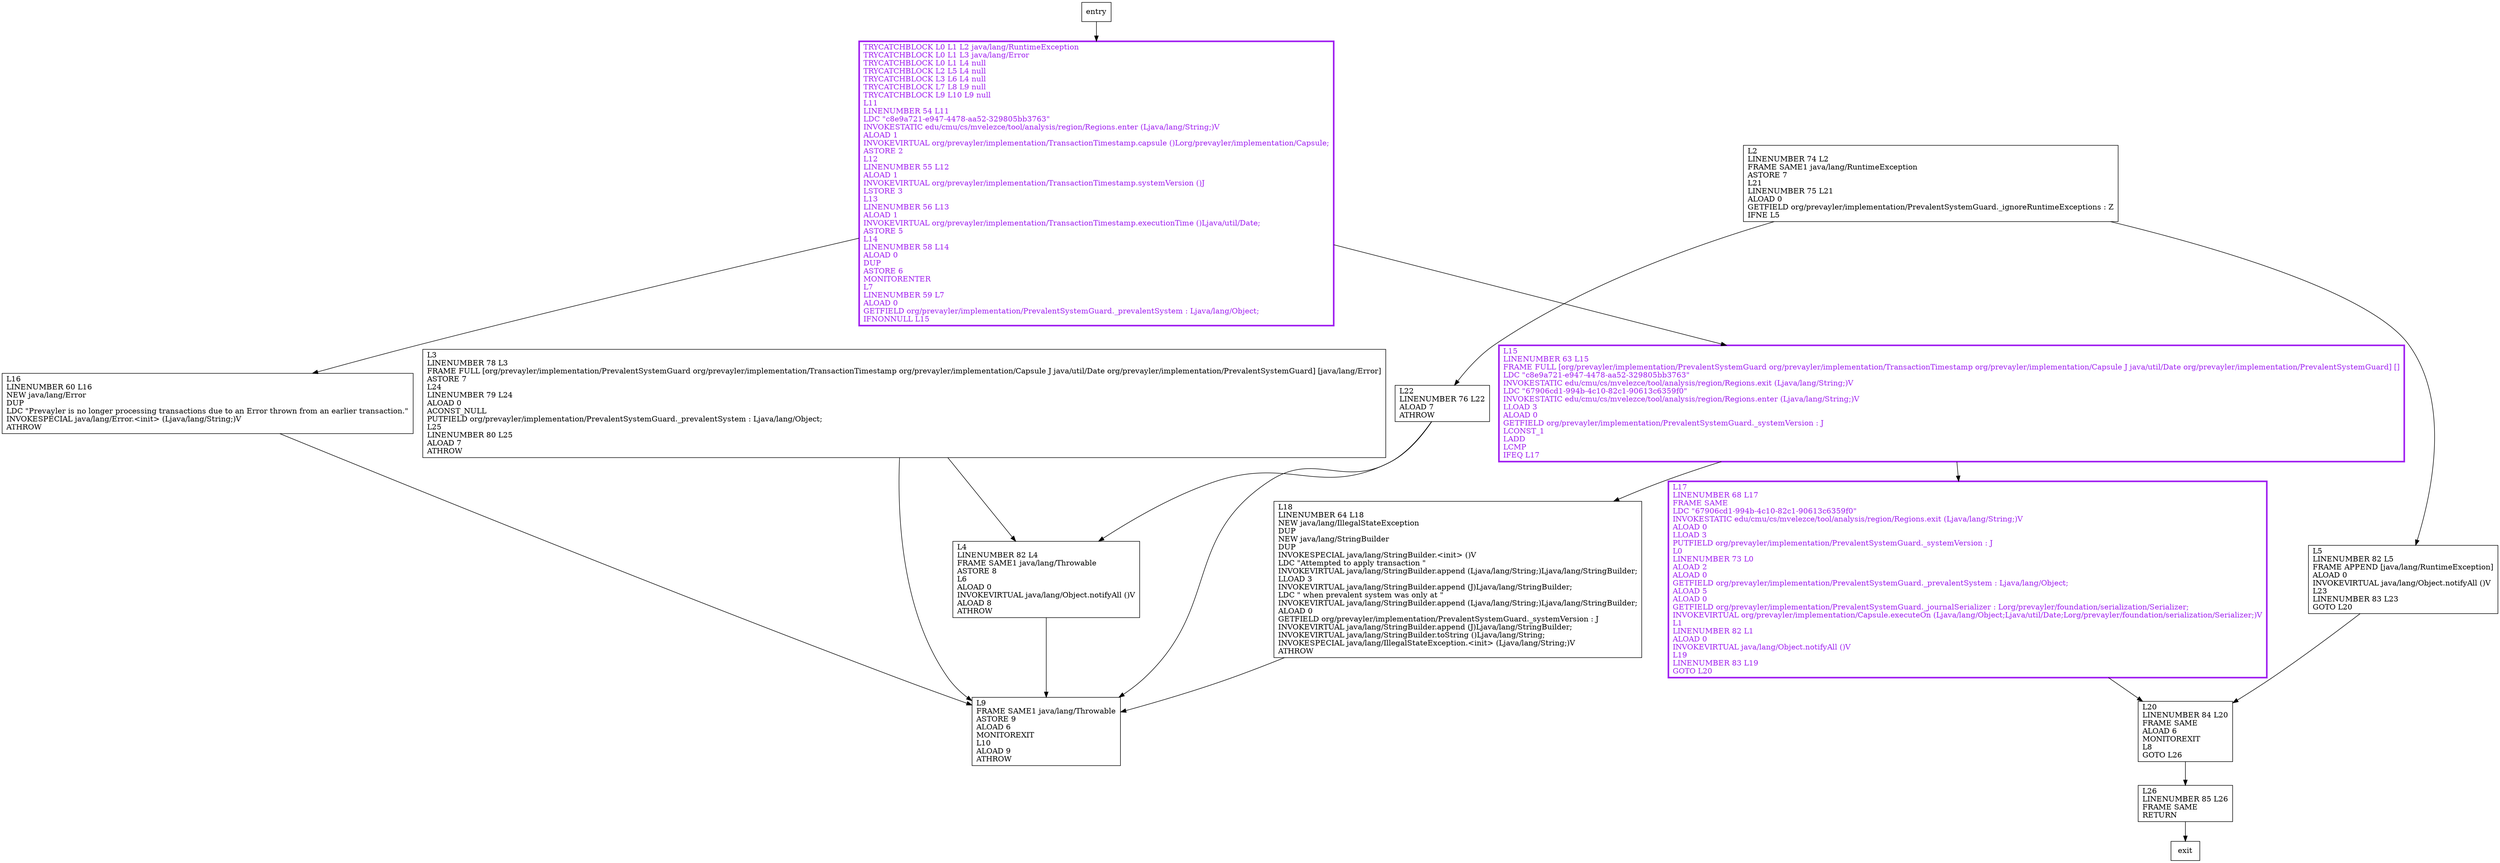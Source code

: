digraph receive {
node [shape=record];
1133886531 [label="L3\lLINENUMBER 78 L3\lFRAME FULL [org/prevayler/implementation/PrevalentSystemGuard org/prevayler/implementation/TransactionTimestamp org/prevayler/implementation/Capsule J java/util/Date org/prevayler/implementation/PrevalentSystemGuard] [java/lang/Error]\lASTORE 7\lL24\lLINENUMBER 79 L24\lALOAD 0\lACONST_NULL\lPUTFIELD org/prevayler/implementation/PrevalentSystemGuard._prevalentSystem : Ljava/lang/Object;\lL25\lLINENUMBER 80 L25\lALOAD 7\lATHROW\l"];
2022835295 [label="L15\lLINENUMBER 63 L15\lFRAME FULL [org/prevayler/implementation/PrevalentSystemGuard org/prevayler/implementation/TransactionTimestamp org/prevayler/implementation/Capsule J java/util/Date org/prevayler/implementation/PrevalentSystemGuard] []\lLDC \"c8e9a721-e947-4478-aa52-329805bb3763\"\lINVOKESTATIC edu/cmu/cs/mvelezce/tool/analysis/region/Regions.exit (Ljava/lang/String;)V\lLDC \"67906cd1-994b-4c10-82c1-90613c6359f0\"\lINVOKESTATIC edu/cmu/cs/mvelezce/tool/analysis/region/Regions.enter (Ljava/lang/String;)V\lLLOAD 3\lALOAD 0\lGETFIELD org/prevayler/implementation/PrevalentSystemGuard._systemVersion : J\lLCONST_1\lLADD\lLCMP\lIFEQ L17\l"];
1753268331 [label="TRYCATCHBLOCK L0 L1 L2 java/lang/RuntimeException\lTRYCATCHBLOCK L0 L1 L3 java/lang/Error\lTRYCATCHBLOCK L0 L1 L4 null\lTRYCATCHBLOCK L2 L5 L4 null\lTRYCATCHBLOCK L3 L6 L4 null\lTRYCATCHBLOCK L7 L8 L9 null\lTRYCATCHBLOCK L9 L10 L9 null\lL11\lLINENUMBER 54 L11\lLDC \"c8e9a721-e947-4478-aa52-329805bb3763\"\lINVOKESTATIC edu/cmu/cs/mvelezce/tool/analysis/region/Regions.enter (Ljava/lang/String;)V\lALOAD 1\lINVOKEVIRTUAL org/prevayler/implementation/TransactionTimestamp.capsule ()Lorg/prevayler/implementation/Capsule;\lASTORE 2\lL12\lLINENUMBER 55 L12\lALOAD 1\lINVOKEVIRTUAL org/prevayler/implementation/TransactionTimestamp.systemVersion ()J\lLSTORE 3\lL13\lLINENUMBER 56 L13\lALOAD 1\lINVOKEVIRTUAL org/prevayler/implementation/TransactionTimestamp.executionTime ()Ljava/util/Date;\lASTORE 5\lL14\lLINENUMBER 58 L14\lALOAD 0\lDUP\lASTORE 6\lMONITORENTER\lL7\lLINENUMBER 59 L7\lALOAD 0\lGETFIELD org/prevayler/implementation/PrevalentSystemGuard._prevalentSystem : Ljava/lang/Object;\lIFNONNULL L15\l"];
845801360 [label="L18\lLINENUMBER 64 L18\lNEW java/lang/IllegalStateException\lDUP\lNEW java/lang/StringBuilder\lDUP\lINVOKESPECIAL java/lang/StringBuilder.\<init\> ()V\lLDC \"Attempted to apply transaction \"\lINVOKEVIRTUAL java/lang/StringBuilder.append (Ljava/lang/String;)Ljava/lang/StringBuilder;\lLLOAD 3\lINVOKEVIRTUAL java/lang/StringBuilder.append (J)Ljava/lang/StringBuilder;\lLDC \" when prevalent system was only at \"\lINVOKEVIRTUAL java/lang/StringBuilder.append (Ljava/lang/String;)Ljava/lang/StringBuilder;\lALOAD 0\lGETFIELD org/prevayler/implementation/PrevalentSystemGuard._systemVersion : J\lINVOKEVIRTUAL java/lang/StringBuilder.append (J)Ljava/lang/StringBuilder;\lINVOKEVIRTUAL java/lang/StringBuilder.toString ()Ljava/lang/String;\lINVOKESPECIAL java/lang/IllegalStateException.\<init\> (Ljava/lang/String;)V\lATHROW\l"];
327929859 [label="L2\lLINENUMBER 74 L2\lFRAME SAME1 java/lang/RuntimeException\lASTORE 7\lL21\lLINENUMBER 75 L21\lALOAD 0\lGETFIELD org/prevayler/implementation/PrevalentSystemGuard._ignoreRuntimeExceptions : Z\lIFNE L5\l"];
805838836 [label="L16\lLINENUMBER 60 L16\lNEW java/lang/Error\lDUP\lLDC \"Prevayler is no longer processing transactions due to an Error thrown from an earlier transaction.\"\lINVOKESPECIAL java/lang/Error.\<init\> (Ljava/lang/String;)V\lATHROW\l"];
886877453 [label="L9\lFRAME SAME1 java/lang/Throwable\lASTORE 9\lALOAD 6\lMONITOREXIT\lL10\lALOAD 9\lATHROW\l"];
1122941334 [label="L20\lLINENUMBER 84 L20\lFRAME SAME\lALOAD 6\lMONITOREXIT\lL8\lGOTO L26\l"];
1156479119 [label="L5\lLINENUMBER 82 L5\lFRAME APPEND [java/lang/RuntimeException]\lALOAD 0\lINVOKEVIRTUAL java/lang/Object.notifyAll ()V\lL23\lLINENUMBER 83 L23\lGOTO L20\l"];
1521594469 [label="L17\lLINENUMBER 68 L17\lFRAME SAME\lLDC \"67906cd1-994b-4c10-82c1-90613c6359f0\"\lINVOKESTATIC edu/cmu/cs/mvelezce/tool/analysis/region/Regions.exit (Ljava/lang/String;)V\lALOAD 0\lLLOAD 3\lPUTFIELD org/prevayler/implementation/PrevalentSystemGuard._systemVersion : J\lL0\lLINENUMBER 73 L0\lALOAD 2\lALOAD 0\lGETFIELD org/prevayler/implementation/PrevalentSystemGuard._prevalentSystem : Ljava/lang/Object;\lALOAD 5\lALOAD 0\lGETFIELD org/prevayler/implementation/PrevalentSystemGuard._journalSerializer : Lorg/prevayler/foundation/serialization/Serializer;\lINVOKEVIRTUAL org/prevayler/implementation/Capsule.executeOn (Ljava/lang/Object;Ljava/util/Date;Lorg/prevayler/foundation/serialization/Serializer;)V\lL1\lLINENUMBER 82 L1\lALOAD 0\lINVOKEVIRTUAL java/lang/Object.notifyAll ()V\lL19\lLINENUMBER 83 L19\lGOTO L20\l"];
960905957 [label="L22\lLINENUMBER 76 L22\lALOAD 7\lATHROW\l"];
1955110590 [label="L26\lLINENUMBER 85 L26\lFRAME SAME\lRETURN\l"];
248741458 [label="L4\lLINENUMBER 82 L4\lFRAME SAME1 java/lang/Throwable\lASTORE 8\lL6\lALOAD 0\lINVOKEVIRTUAL java/lang/Object.notifyAll ()V\lALOAD 8\lATHROW\l"];
entry;
exit;
1133886531 -> 886877453;
1133886531 -> 248741458;
2022835295 -> 845801360;
2022835295 -> 1521594469;
1753268331 -> 2022835295;
1753268331 -> 805838836;
845801360 -> 886877453;
327929859 -> 1156479119;
327929859 -> 960905957;
805838836 -> 886877453;
1122941334 -> 1955110590;
1156479119 -> 1122941334;
entry -> 1753268331;
1521594469 -> 1122941334;
960905957 -> 886877453;
960905957 -> 248741458;
1955110590 -> exit;
248741458 -> 886877453;
2022835295[fontcolor="purple", penwidth=3, color="purple"];
1753268331[fontcolor="purple", penwidth=3, color="purple"];
1521594469[fontcolor="purple", penwidth=3, color="purple"];
}
